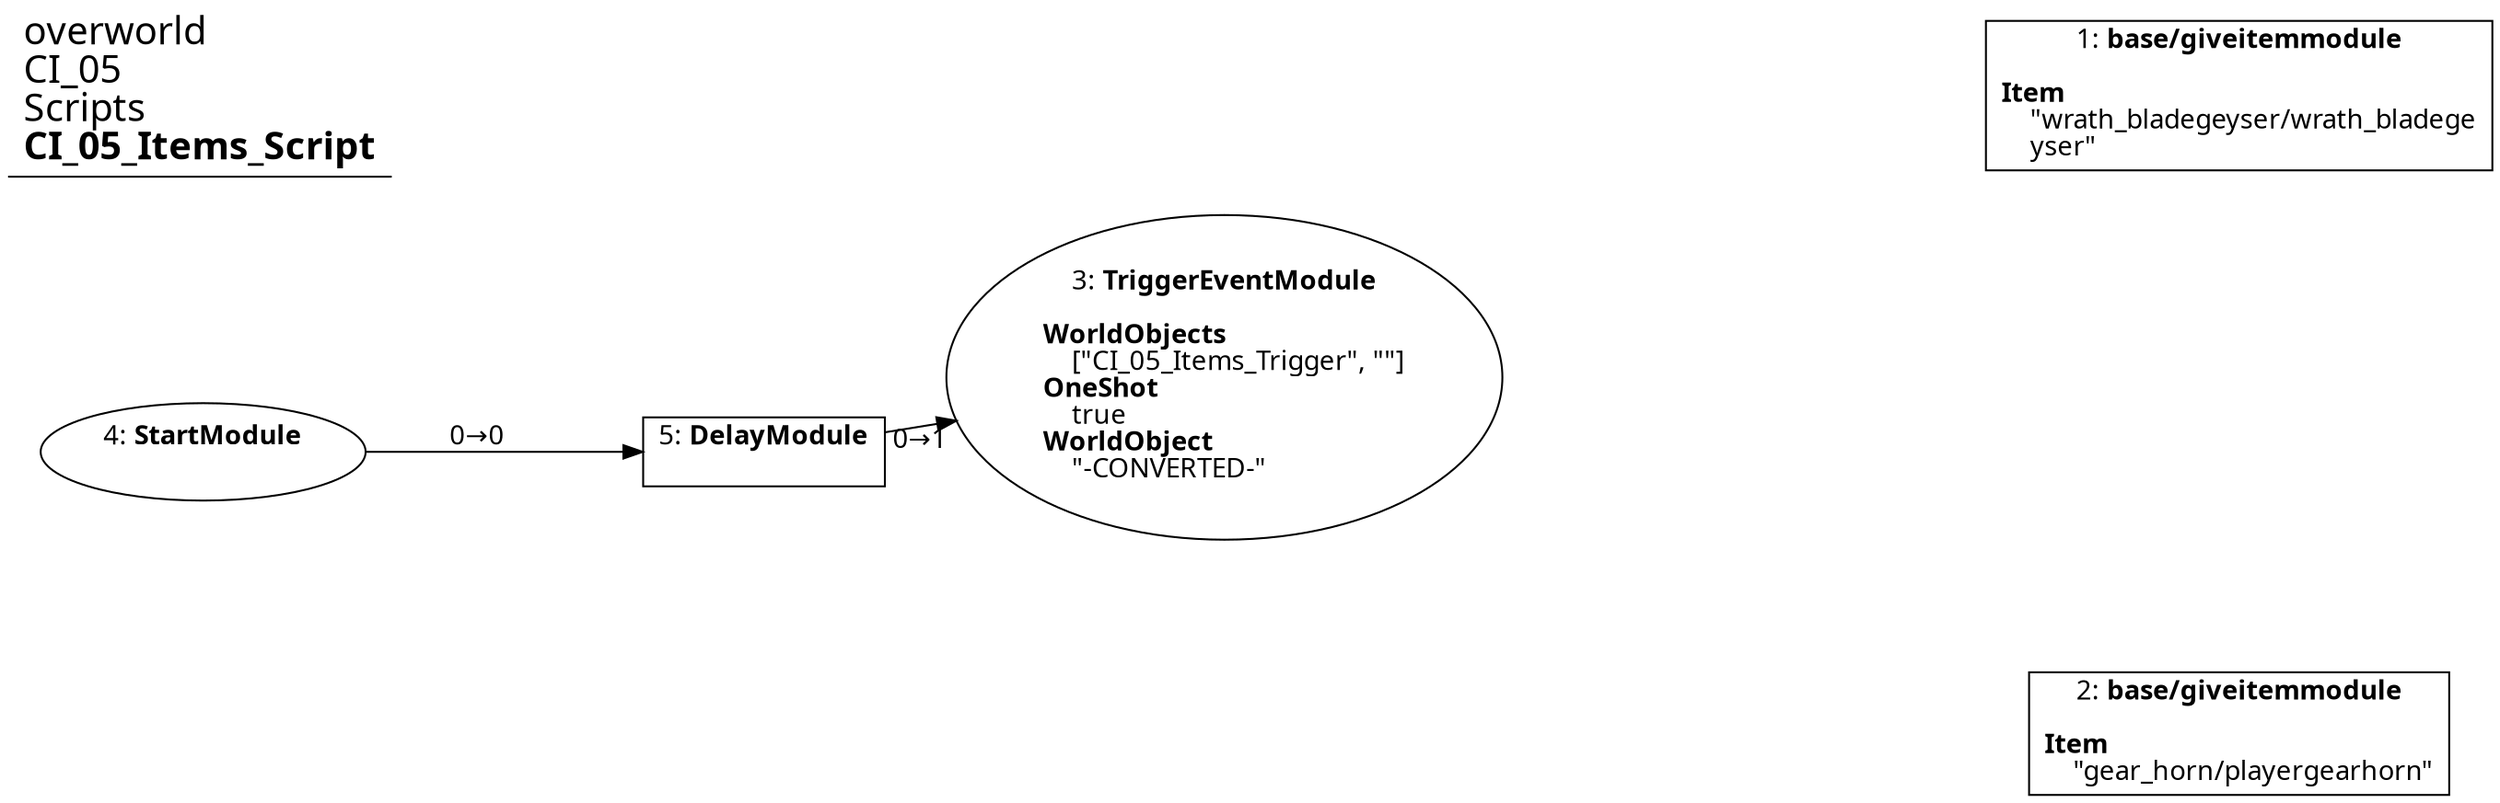 digraph {
    layout = fdp;
    overlap = prism;
    sep = "+16";
    splines = spline;

    node [ shape = box ];

    graph [ fontname = "Segoe UI" ];
    node [ fontname = "Segoe UI" ];
    edge [ fontname = "Segoe UI" ];

    1 [ label = <1: <b>base/giveitemmodule</b><br/><br/><b>Item</b><br align="left"/>    &quot;wrath_bladegeyser/wrath_bladege<br align="left"/>    yser&quot;<br align="left"/>> ];
    1 [ pos = "0.638,-0.010000001!" ];

    2 [ label = <2: <b>base/giveitemmodule</b><br/><br/><b>Item</b><br align="left"/>    &quot;gear_horn/playergearhorn&quot;<br align="left"/>> ];
    2 [ pos = "0.638,-0.20700002!" ];

    3 [ label = <3: <b>TriggerEventModule</b><br/><br/><b>WorldObjects</b><br align="left"/>    [&quot;CI_05_Items_Trigger&quot;, &quot;&quot;]<br align="left"/><b>OneShot</b><br align="left"/>    true<br align="left"/><b>WorldObject</b><br align="left"/>    &quot;-CONVERTED-&quot;<br align="left"/>> ];
    3 [ shape = oval ]
    3 [ pos = "0.32500002,-0.097!" ];

    4 [ label = <4: <b>StartModule</b><br/><br/>> ];
    4 [ shape = oval ]
    4 [ pos = "0.010000001,-0.120000005!" ];
    4 -> 5 [ label = "0→0" ];

    5 [ label = <5: <b>DelayModule</b><br/><br/>> ];
    5 [ pos = "0.18300001,-0.120000005!" ];
    5 -> 3 [ label = "0→1" ];

    title [ pos = "0.009000001,-0.009000001!" ];
    title [ shape = underline ];
    title [ label = <<font point-size="20">overworld<br align="left"/>CI_05<br align="left"/>Scripts<br align="left"/><b>CI_05_Items_Script</b><br align="left"/></font>> ];
}
